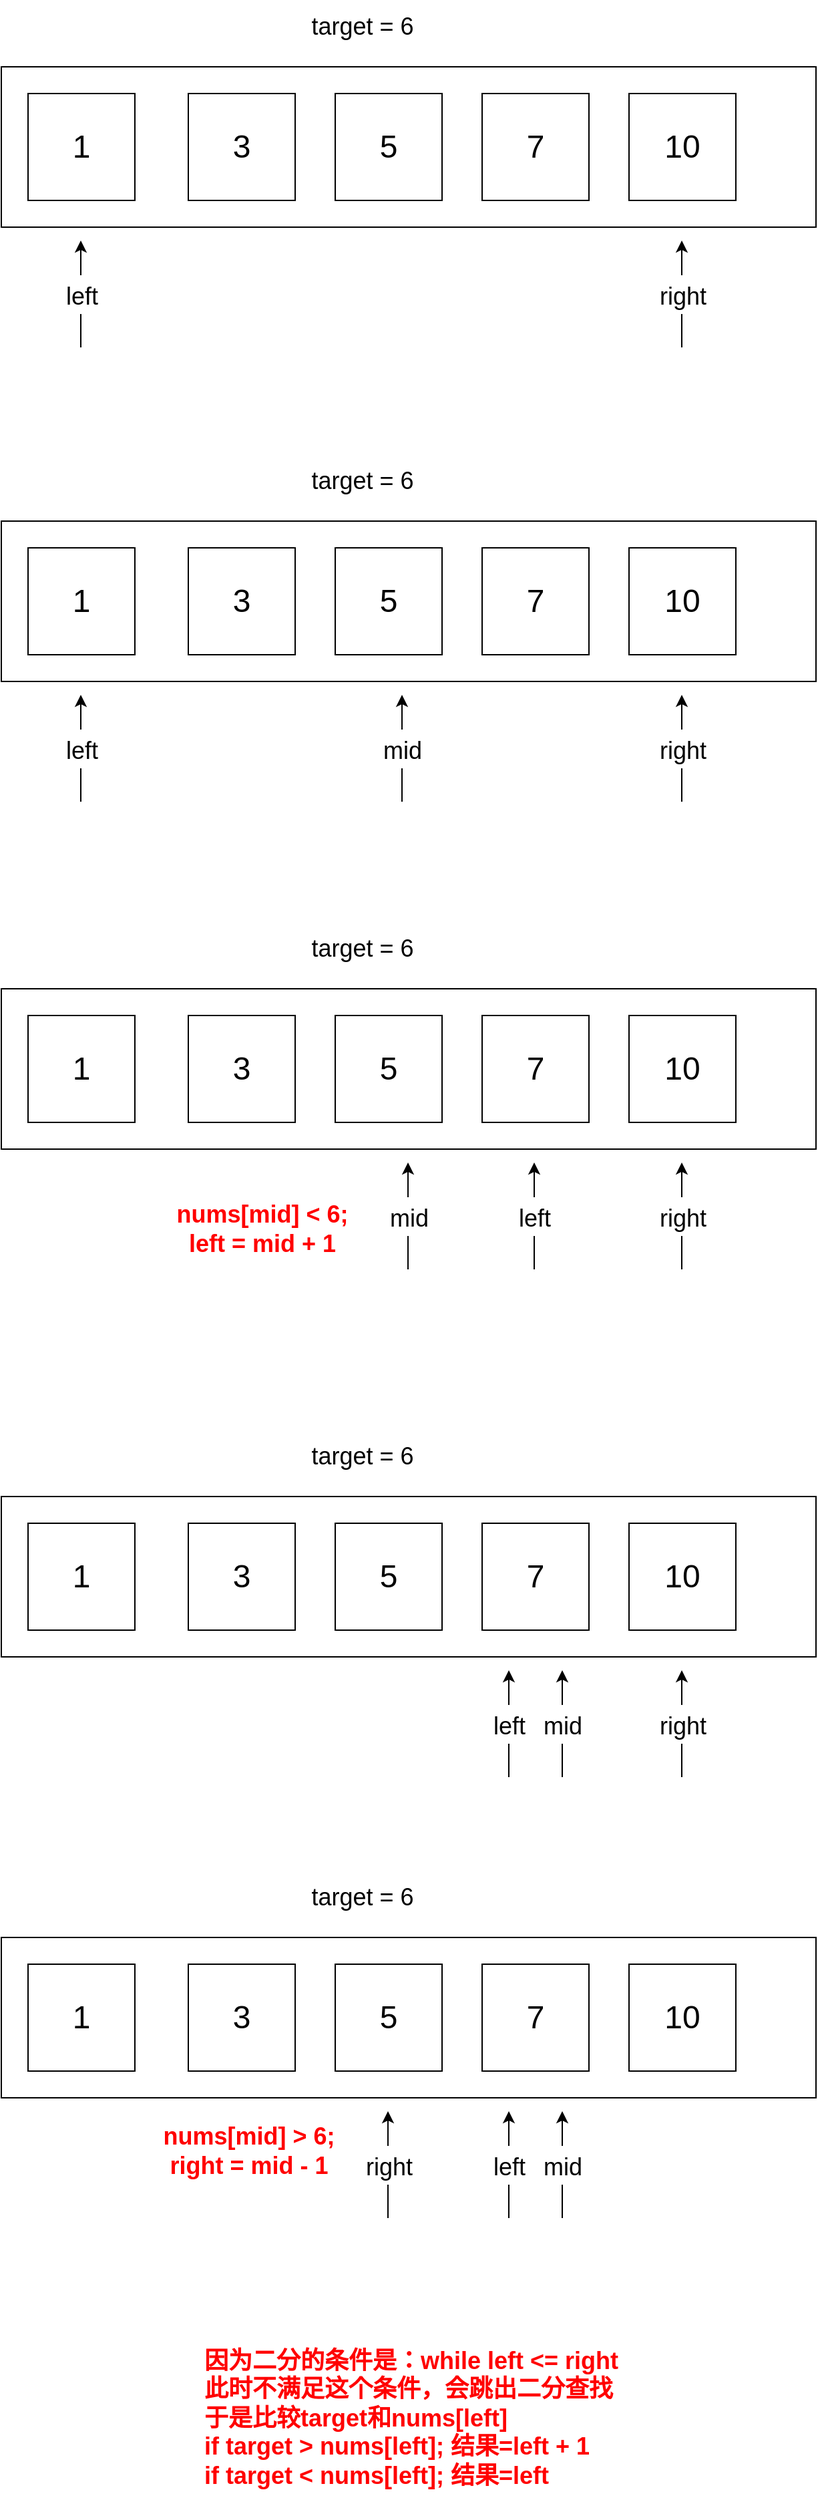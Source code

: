 <mxfile version="20.3.0" type="device"><diagram id="Gr1zIlbNBrqq1m1u6m8h" name="第 1 页"><mxGraphModel dx="1610" dy="823" grid="1" gridSize="10" guides="1" tooltips="1" connect="1" arrows="1" fold="1" page="1" pageScale="1" pageWidth="827" pageHeight="1169" math="0" shadow="0"><root><mxCell id="0"/><mxCell id="1" parent="0"/><mxCell id="R8UHlvJwbfJWtsWEk3i3-1" value="" style="rounded=0;whiteSpace=wrap;html=1;" vertex="1" parent="1"><mxGeometry x="-20" y="250" width="610" height="120" as="geometry"/></mxCell><mxCell id="R8UHlvJwbfJWtsWEk3i3-2" value="&lt;font style=&quot;font-size: 24px;&quot;&gt;1&lt;/font&gt;" style="whiteSpace=wrap;html=1;aspect=fixed;" vertex="1" parent="1"><mxGeometry y="270" width="80" height="80" as="geometry"/></mxCell><mxCell id="R8UHlvJwbfJWtsWEk3i3-3" value="&lt;font style=&quot;font-size: 24px;&quot;&gt;3&lt;/font&gt;" style="whiteSpace=wrap;html=1;aspect=fixed;" vertex="1" parent="1"><mxGeometry x="120" y="270" width="80" height="80" as="geometry"/></mxCell><mxCell id="R8UHlvJwbfJWtsWEk3i3-4" value="&lt;font style=&quot;font-size: 24px;&quot;&gt;5&lt;/font&gt;" style="whiteSpace=wrap;html=1;aspect=fixed;" vertex="1" parent="1"><mxGeometry x="230" y="270" width="80" height="80" as="geometry"/></mxCell><mxCell id="R8UHlvJwbfJWtsWEk3i3-5" value="&lt;font style=&quot;font-size: 24px;&quot;&gt;7&lt;/font&gt;" style="whiteSpace=wrap;html=1;aspect=fixed;" vertex="1" parent="1"><mxGeometry x="340" y="270" width="80" height="80" as="geometry"/></mxCell><mxCell id="R8UHlvJwbfJWtsWEk3i3-7" value="&lt;font style=&quot;font-size: 24px;&quot;&gt;10&lt;/font&gt;" style="whiteSpace=wrap;html=1;aspect=fixed;" vertex="1" parent="1"><mxGeometry x="450" y="270" width="80" height="80" as="geometry"/></mxCell><mxCell id="R8UHlvJwbfJWtsWEk3i3-9" value="" style="endArrow=classic;html=1;rounded=0;fontSize=24;" edge="1" parent="1"><mxGeometry width="50" height="50" relative="1" as="geometry"><mxPoint x="39.5" y="460" as="sourcePoint"/><mxPoint x="39.5" y="380" as="targetPoint"/></mxGeometry></mxCell><mxCell id="R8UHlvJwbfJWtsWEk3i3-12" value="&lt;span style=&quot;font-size: 18px;&quot;&gt;left&lt;/span&gt;" style="edgeLabel;html=1;align=center;verticalAlign=middle;resizable=0;points=[];fontSize=24;" vertex="1" connectable="0" parent="R8UHlvJwbfJWtsWEk3i3-9"><mxGeometry x="-0.35" y="1" relative="1" as="geometry"><mxPoint x="1" y="-14" as="offset"/></mxGeometry></mxCell><mxCell id="R8UHlvJwbfJWtsWEk3i3-15" value="" style="endArrow=classic;html=1;rounded=0;fontSize=24;" edge="1" parent="1"><mxGeometry width="50" height="50" relative="1" as="geometry"><mxPoint x="489.5" y="460" as="sourcePoint"/><mxPoint x="489.5" y="380" as="targetPoint"/></mxGeometry></mxCell><mxCell id="R8UHlvJwbfJWtsWEk3i3-16" value="&lt;span style=&quot;font-size: 18px;&quot;&gt;right&lt;/span&gt;" style="edgeLabel;html=1;align=center;verticalAlign=middle;resizable=0;points=[];fontSize=24;" vertex="1" connectable="0" parent="R8UHlvJwbfJWtsWEk3i3-15"><mxGeometry x="-0.35" y="1" relative="1" as="geometry"><mxPoint x="1" y="-14" as="offset"/></mxGeometry></mxCell><mxCell id="R8UHlvJwbfJWtsWEk3i3-17" value="target = 6" style="text;html=1;align=center;verticalAlign=middle;resizable=0;points=[];autosize=1;strokeColor=none;fillColor=none;fontSize=18;" vertex="1" parent="1"><mxGeometry x="200" y="200" width="100" height="40" as="geometry"/></mxCell><mxCell id="R8UHlvJwbfJWtsWEk3i3-18" value="" style="rounded=0;whiteSpace=wrap;html=1;" vertex="1" parent="1"><mxGeometry x="-20" y="590" width="610" height="120" as="geometry"/></mxCell><mxCell id="R8UHlvJwbfJWtsWEk3i3-19" value="&lt;font style=&quot;font-size: 24px;&quot;&gt;1&lt;/font&gt;" style="whiteSpace=wrap;html=1;aspect=fixed;" vertex="1" parent="1"><mxGeometry y="610" width="80" height="80" as="geometry"/></mxCell><mxCell id="R8UHlvJwbfJWtsWEk3i3-20" value="&lt;font style=&quot;font-size: 24px;&quot;&gt;3&lt;/font&gt;" style="whiteSpace=wrap;html=1;aspect=fixed;" vertex="1" parent="1"><mxGeometry x="120" y="610" width="80" height="80" as="geometry"/></mxCell><mxCell id="R8UHlvJwbfJWtsWEk3i3-21" value="&lt;font style=&quot;font-size: 24px;&quot;&gt;5&lt;/font&gt;" style="whiteSpace=wrap;html=1;aspect=fixed;" vertex="1" parent="1"><mxGeometry x="230" y="610" width="80" height="80" as="geometry"/></mxCell><mxCell id="R8UHlvJwbfJWtsWEk3i3-22" value="&lt;font style=&quot;font-size: 24px;&quot;&gt;7&lt;/font&gt;" style="whiteSpace=wrap;html=1;aspect=fixed;" vertex="1" parent="1"><mxGeometry x="340" y="610" width="80" height="80" as="geometry"/></mxCell><mxCell id="R8UHlvJwbfJWtsWEk3i3-23" value="&lt;font style=&quot;font-size: 24px;&quot;&gt;10&lt;/font&gt;" style="whiteSpace=wrap;html=1;aspect=fixed;" vertex="1" parent="1"><mxGeometry x="450" y="610" width="80" height="80" as="geometry"/></mxCell><mxCell id="R8UHlvJwbfJWtsWEk3i3-24" value="" style="endArrow=classic;html=1;rounded=0;fontSize=24;" edge="1" parent="1"><mxGeometry width="50" height="50" relative="1" as="geometry"><mxPoint x="39.5" y="800" as="sourcePoint"/><mxPoint x="39.5" y="720" as="targetPoint"/></mxGeometry></mxCell><mxCell id="R8UHlvJwbfJWtsWEk3i3-25" value="&lt;span style=&quot;font-size: 18px;&quot;&gt;left&lt;/span&gt;" style="edgeLabel;html=1;align=center;verticalAlign=middle;resizable=0;points=[];fontSize=24;" vertex="1" connectable="0" parent="R8UHlvJwbfJWtsWEk3i3-24"><mxGeometry x="-0.35" y="1" relative="1" as="geometry"><mxPoint x="1" y="-14" as="offset"/></mxGeometry></mxCell><mxCell id="R8UHlvJwbfJWtsWEk3i3-26" value="" style="endArrow=classic;html=1;rounded=0;fontSize=24;" edge="1" parent="1"><mxGeometry width="50" height="50" relative="1" as="geometry"><mxPoint x="489.5" y="800" as="sourcePoint"/><mxPoint x="489.5" y="720" as="targetPoint"/></mxGeometry></mxCell><mxCell id="R8UHlvJwbfJWtsWEk3i3-27" value="&lt;span style=&quot;font-size: 18px;&quot;&gt;right&lt;/span&gt;" style="edgeLabel;html=1;align=center;verticalAlign=middle;resizable=0;points=[];fontSize=24;" vertex="1" connectable="0" parent="R8UHlvJwbfJWtsWEk3i3-26"><mxGeometry x="-0.35" y="1" relative="1" as="geometry"><mxPoint x="1" y="-14" as="offset"/></mxGeometry></mxCell><mxCell id="R8UHlvJwbfJWtsWEk3i3-28" value="target = 6" style="text;html=1;align=center;verticalAlign=middle;resizable=0;points=[];autosize=1;strokeColor=none;fillColor=none;fontSize=18;" vertex="1" parent="1"><mxGeometry x="200" y="540" width="100" height="40" as="geometry"/></mxCell><mxCell id="R8UHlvJwbfJWtsWEk3i3-29" value="" style="endArrow=classic;html=1;rounded=0;fontSize=24;" edge="1" parent="1"><mxGeometry width="50" height="50" relative="1" as="geometry"><mxPoint x="280" y="800" as="sourcePoint"/><mxPoint x="280" y="720" as="targetPoint"/></mxGeometry></mxCell><mxCell id="R8UHlvJwbfJWtsWEk3i3-30" value="&lt;span style=&quot;font-size: 18px;&quot;&gt;mid&lt;/span&gt;" style="edgeLabel;html=1;align=center;verticalAlign=middle;resizable=0;points=[];fontSize=24;" vertex="1" connectable="0" parent="R8UHlvJwbfJWtsWEk3i3-29"><mxGeometry x="-0.35" y="1" relative="1" as="geometry"><mxPoint x="1" y="-14" as="offset"/></mxGeometry></mxCell><mxCell id="R8UHlvJwbfJWtsWEk3i3-31" value="" style="rounded=0;whiteSpace=wrap;html=1;" vertex="1" parent="1"><mxGeometry x="-20" y="940" width="610" height="120" as="geometry"/></mxCell><mxCell id="R8UHlvJwbfJWtsWEk3i3-32" value="&lt;font style=&quot;font-size: 24px;&quot;&gt;1&lt;/font&gt;" style="whiteSpace=wrap;html=1;aspect=fixed;" vertex="1" parent="1"><mxGeometry y="960" width="80" height="80" as="geometry"/></mxCell><mxCell id="R8UHlvJwbfJWtsWEk3i3-33" value="&lt;font style=&quot;font-size: 24px;&quot;&gt;3&lt;/font&gt;" style="whiteSpace=wrap;html=1;aspect=fixed;" vertex="1" parent="1"><mxGeometry x="120" y="960" width="80" height="80" as="geometry"/></mxCell><mxCell id="R8UHlvJwbfJWtsWEk3i3-34" value="&lt;font style=&quot;font-size: 24px;&quot;&gt;5&lt;/font&gt;" style="whiteSpace=wrap;html=1;aspect=fixed;" vertex="1" parent="1"><mxGeometry x="230" y="960" width="80" height="80" as="geometry"/></mxCell><mxCell id="R8UHlvJwbfJWtsWEk3i3-35" value="&lt;font style=&quot;font-size: 24px;&quot;&gt;7&lt;/font&gt;" style="whiteSpace=wrap;html=1;aspect=fixed;" vertex="1" parent="1"><mxGeometry x="340" y="960" width="80" height="80" as="geometry"/></mxCell><mxCell id="R8UHlvJwbfJWtsWEk3i3-36" value="&lt;font style=&quot;font-size: 24px;&quot;&gt;10&lt;/font&gt;" style="whiteSpace=wrap;html=1;aspect=fixed;" vertex="1" parent="1"><mxGeometry x="450" y="960" width="80" height="80" as="geometry"/></mxCell><mxCell id="R8UHlvJwbfJWtsWEk3i3-37" value="" style="endArrow=classic;html=1;rounded=0;fontSize=24;" edge="1" parent="1"><mxGeometry width="50" height="50" relative="1" as="geometry"><mxPoint x="379" y="1150" as="sourcePoint"/><mxPoint x="379" y="1070" as="targetPoint"/></mxGeometry></mxCell><mxCell id="R8UHlvJwbfJWtsWEk3i3-38" value="&lt;span style=&quot;font-size: 18px;&quot;&gt;left&lt;/span&gt;" style="edgeLabel;html=1;align=center;verticalAlign=middle;resizable=0;points=[];fontSize=24;" vertex="1" connectable="0" parent="R8UHlvJwbfJWtsWEk3i3-37"><mxGeometry x="-0.35" y="1" relative="1" as="geometry"><mxPoint x="1" y="-14" as="offset"/></mxGeometry></mxCell><mxCell id="R8UHlvJwbfJWtsWEk3i3-39" value="" style="endArrow=classic;html=1;rounded=0;fontSize=24;" edge="1" parent="1"><mxGeometry width="50" height="50" relative="1" as="geometry"><mxPoint x="489.5" y="1150" as="sourcePoint"/><mxPoint x="489.5" y="1070" as="targetPoint"/></mxGeometry></mxCell><mxCell id="R8UHlvJwbfJWtsWEk3i3-40" value="&lt;span style=&quot;font-size: 18px;&quot;&gt;right&lt;/span&gt;" style="edgeLabel;html=1;align=center;verticalAlign=middle;resizable=0;points=[];fontSize=24;" vertex="1" connectable="0" parent="R8UHlvJwbfJWtsWEk3i3-39"><mxGeometry x="-0.35" y="1" relative="1" as="geometry"><mxPoint x="1" y="-14" as="offset"/></mxGeometry></mxCell><mxCell id="R8UHlvJwbfJWtsWEk3i3-41" value="target = 6" style="text;html=1;align=center;verticalAlign=middle;resizable=0;points=[];autosize=1;strokeColor=none;fillColor=none;fontSize=18;" vertex="1" parent="1"><mxGeometry x="200" y="890" width="100" height="40" as="geometry"/></mxCell><mxCell id="R8UHlvJwbfJWtsWEk3i3-44" value="&lt;font color=&quot;#ff0000&quot;&gt;&lt;b&gt;nums[mid] &amp;lt; 6;&lt;br&gt;left = mid + 1&lt;/b&gt;&lt;/font&gt;" style="text;html=1;align=center;verticalAlign=middle;resizable=0;points=[];autosize=1;strokeColor=none;fillColor=none;fontSize=18;" vertex="1" parent="1"><mxGeometry x="100" y="1090" width="150" height="60" as="geometry"/></mxCell><mxCell id="R8UHlvJwbfJWtsWEk3i3-45" value="" style="rounded=0;whiteSpace=wrap;html=1;" vertex="1" parent="1"><mxGeometry x="-20" y="1320" width="610" height="120" as="geometry"/></mxCell><mxCell id="R8UHlvJwbfJWtsWEk3i3-46" value="&lt;font style=&quot;font-size: 24px;&quot;&gt;1&lt;/font&gt;" style="whiteSpace=wrap;html=1;aspect=fixed;" vertex="1" parent="1"><mxGeometry y="1340" width="80" height="80" as="geometry"/></mxCell><mxCell id="R8UHlvJwbfJWtsWEk3i3-47" value="&lt;font style=&quot;font-size: 24px;&quot;&gt;3&lt;/font&gt;" style="whiteSpace=wrap;html=1;aspect=fixed;" vertex="1" parent="1"><mxGeometry x="120" y="1340" width="80" height="80" as="geometry"/></mxCell><mxCell id="R8UHlvJwbfJWtsWEk3i3-48" value="&lt;font style=&quot;font-size: 24px;&quot;&gt;5&lt;/font&gt;" style="whiteSpace=wrap;html=1;aspect=fixed;" vertex="1" parent="1"><mxGeometry x="230" y="1340" width="80" height="80" as="geometry"/></mxCell><mxCell id="R8UHlvJwbfJWtsWEk3i3-49" value="&lt;font style=&quot;font-size: 24px;&quot;&gt;7&lt;/font&gt;" style="whiteSpace=wrap;html=1;aspect=fixed;" vertex="1" parent="1"><mxGeometry x="340" y="1340" width="80" height="80" as="geometry"/></mxCell><mxCell id="R8UHlvJwbfJWtsWEk3i3-50" value="&lt;font style=&quot;font-size: 24px;&quot;&gt;10&lt;/font&gt;" style="whiteSpace=wrap;html=1;aspect=fixed;" vertex="1" parent="1"><mxGeometry x="450" y="1340" width="80" height="80" as="geometry"/></mxCell><mxCell id="R8UHlvJwbfJWtsWEk3i3-51" value="" style="endArrow=classic;html=1;rounded=0;fontSize=24;" edge="1" parent="1"><mxGeometry width="50" height="50" relative="1" as="geometry"><mxPoint x="360" y="1530" as="sourcePoint"/><mxPoint x="360" y="1450" as="targetPoint"/></mxGeometry></mxCell><mxCell id="R8UHlvJwbfJWtsWEk3i3-52" value="&lt;span style=&quot;font-size: 18px;&quot;&gt;left&lt;/span&gt;" style="edgeLabel;html=1;align=center;verticalAlign=middle;resizable=0;points=[];fontSize=24;" vertex="1" connectable="0" parent="R8UHlvJwbfJWtsWEk3i3-51"><mxGeometry x="-0.35" y="1" relative="1" as="geometry"><mxPoint x="1" y="-14" as="offset"/></mxGeometry></mxCell><mxCell id="R8UHlvJwbfJWtsWEk3i3-53" value="" style="endArrow=classic;html=1;rounded=0;fontSize=24;" edge="1" parent="1"><mxGeometry width="50" height="50" relative="1" as="geometry"><mxPoint x="489.5" y="1530" as="sourcePoint"/><mxPoint x="489.5" y="1450" as="targetPoint"/></mxGeometry></mxCell><mxCell id="R8UHlvJwbfJWtsWEk3i3-54" value="&lt;span style=&quot;font-size: 18px;&quot;&gt;right&lt;/span&gt;" style="edgeLabel;html=1;align=center;verticalAlign=middle;resizable=0;points=[];fontSize=24;" vertex="1" connectable="0" parent="R8UHlvJwbfJWtsWEk3i3-53"><mxGeometry x="-0.35" y="1" relative="1" as="geometry"><mxPoint x="1" y="-14" as="offset"/></mxGeometry></mxCell><mxCell id="R8UHlvJwbfJWtsWEk3i3-55" value="target = 6" style="text;html=1;align=center;verticalAlign=middle;resizable=0;points=[];autosize=1;strokeColor=none;fillColor=none;fontSize=18;" vertex="1" parent="1"><mxGeometry x="200" y="1270" width="100" height="40" as="geometry"/></mxCell><mxCell id="R8UHlvJwbfJWtsWEk3i3-57" value="" style="endArrow=classic;html=1;rounded=0;fontSize=24;" edge="1" parent="1"><mxGeometry width="50" height="50" relative="1" as="geometry"><mxPoint x="400" y="1530" as="sourcePoint"/><mxPoint x="400" y="1450" as="targetPoint"/></mxGeometry></mxCell><mxCell id="R8UHlvJwbfJWtsWEk3i3-58" value="&lt;span style=&quot;font-size: 18px;&quot;&gt;mid&lt;/span&gt;" style="edgeLabel;html=1;align=center;verticalAlign=middle;resizable=0;points=[];fontSize=24;" vertex="1" connectable="0" parent="R8UHlvJwbfJWtsWEk3i3-57"><mxGeometry x="-0.35" y="1" relative="1" as="geometry"><mxPoint x="1" y="-14" as="offset"/></mxGeometry></mxCell><mxCell id="R8UHlvJwbfJWtsWEk3i3-60" value="" style="rounded=0;whiteSpace=wrap;html=1;" vertex="1" parent="1"><mxGeometry x="-20" y="1650" width="610" height="120" as="geometry"/></mxCell><mxCell id="R8UHlvJwbfJWtsWEk3i3-61" value="&lt;font style=&quot;font-size: 24px;&quot;&gt;1&lt;/font&gt;" style="whiteSpace=wrap;html=1;aspect=fixed;" vertex="1" parent="1"><mxGeometry y="1670" width="80" height="80" as="geometry"/></mxCell><mxCell id="R8UHlvJwbfJWtsWEk3i3-62" value="&lt;font style=&quot;font-size: 24px;&quot;&gt;3&lt;/font&gt;" style="whiteSpace=wrap;html=1;aspect=fixed;" vertex="1" parent="1"><mxGeometry x="120" y="1670" width="80" height="80" as="geometry"/></mxCell><mxCell id="R8UHlvJwbfJWtsWEk3i3-63" value="&lt;font style=&quot;font-size: 24px;&quot;&gt;5&lt;/font&gt;" style="whiteSpace=wrap;html=1;aspect=fixed;" vertex="1" parent="1"><mxGeometry x="230" y="1670" width="80" height="80" as="geometry"/></mxCell><mxCell id="R8UHlvJwbfJWtsWEk3i3-64" value="&lt;font style=&quot;font-size: 24px;&quot;&gt;7&lt;/font&gt;" style="whiteSpace=wrap;html=1;aspect=fixed;" vertex="1" parent="1"><mxGeometry x="340" y="1670" width="80" height="80" as="geometry"/></mxCell><mxCell id="R8UHlvJwbfJWtsWEk3i3-65" value="&lt;font style=&quot;font-size: 24px;&quot;&gt;10&lt;/font&gt;" style="whiteSpace=wrap;html=1;aspect=fixed;" vertex="1" parent="1"><mxGeometry x="450" y="1670" width="80" height="80" as="geometry"/></mxCell><mxCell id="R8UHlvJwbfJWtsWEk3i3-66" value="" style="endArrow=classic;html=1;rounded=0;fontSize=24;" edge="1" parent="1"><mxGeometry width="50" height="50" relative="1" as="geometry"><mxPoint x="360" y="1860" as="sourcePoint"/><mxPoint x="360" y="1780" as="targetPoint"/></mxGeometry></mxCell><mxCell id="R8UHlvJwbfJWtsWEk3i3-67" value="&lt;span style=&quot;font-size: 18px;&quot;&gt;left&lt;/span&gt;" style="edgeLabel;html=1;align=center;verticalAlign=middle;resizable=0;points=[];fontSize=24;" vertex="1" connectable="0" parent="R8UHlvJwbfJWtsWEk3i3-66"><mxGeometry x="-0.35" y="1" relative="1" as="geometry"><mxPoint x="1" y="-14" as="offset"/></mxGeometry></mxCell><mxCell id="R8UHlvJwbfJWtsWEk3i3-68" value="" style="endArrow=classic;html=1;rounded=0;fontSize=24;" edge="1" parent="1"><mxGeometry width="50" height="50" relative="1" as="geometry"><mxPoint x="269.5" y="1860" as="sourcePoint"/><mxPoint x="269.5" y="1780" as="targetPoint"/></mxGeometry></mxCell><mxCell id="R8UHlvJwbfJWtsWEk3i3-69" value="&lt;span style=&quot;font-size: 18px;&quot;&gt;right&lt;/span&gt;" style="edgeLabel;html=1;align=center;verticalAlign=middle;resizable=0;points=[];fontSize=24;" vertex="1" connectable="0" parent="R8UHlvJwbfJWtsWEk3i3-68"><mxGeometry x="-0.35" y="1" relative="1" as="geometry"><mxPoint x="1" y="-14" as="offset"/></mxGeometry></mxCell><mxCell id="R8UHlvJwbfJWtsWEk3i3-70" value="target = 6" style="text;html=1;align=center;verticalAlign=middle;resizable=0;points=[];autosize=1;strokeColor=none;fillColor=none;fontSize=18;" vertex="1" parent="1"><mxGeometry x="200" y="1600" width="100" height="40" as="geometry"/></mxCell><mxCell id="R8UHlvJwbfJWtsWEk3i3-71" value="" style="endArrow=classic;html=1;rounded=0;fontSize=24;" edge="1" parent="1"><mxGeometry width="50" height="50" relative="1" as="geometry"><mxPoint x="400" y="1860" as="sourcePoint"/><mxPoint x="400" y="1780" as="targetPoint"/></mxGeometry></mxCell><mxCell id="R8UHlvJwbfJWtsWEk3i3-72" value="&lt;span style=&quot;font-size: 18px;&quot;&gt;mid&lt;/span&gt;" style="edgeLabel;html=1;align=center;verticalAlign=middle;resizable=0;points=[];fontSize=24;" vertex="1" connectable="0" parent="R8UHlvJwbfJWtsWEk3i3-71"><mxGeometry x="-0.35" y="1" relative="1" as="geometry"><mxPoint x="1" y="-14" as="offset"/></mxGeometry></mxCell><mxCell id="R8UHlvJwbfJWtsWEk3i3-73" value="&lt;font color=&quot;#ff0000&quot;&gt;&lt;b&gt;nums[mid] &amp;gt; 6;&lt;br&gt;right = mid - 1&lt;/b&gt;&lt;/font&gt;" style="text;html=1;align=center;verticalAlign=middle;resizable=0;points=[];autosize=1;strokeColor=none;fillColor=none;fontSize=18;" vertex="1" parent="1"><mxGeometry x="90" y="1780" width="150" height="60" as="geometry"/></mxCell><mxCell id="R8UHlvJwbfJWtsWEk3i3-74" value="" style="endArrow=classic;html=1;rounded=0;fontSize=24;" edge="1" parent="1"><mxGeometry width="50" height="50" relative="1" as="geometry"><mxPoint x="284.5" y="1150" as="sourcePoint"/><mxPoint x="284.5" y="1070" as="targetPoint"/></mxGeometry></mxCell><mxCell id="R8UHlvJwbfJWtsWEk3i3-75" value="&lt;span style=&quot;font-size: 18px;&quot;&gt;mid&lt;/span&gt;" style="edgeLabel;html=1;align=center;verticalAlign=middle;resizable=0;points=[];fontSize=24;" vertex="1" connectable="0" parent="R8UHlvJwbfJWtsWEk3i3-74"><mxGeometry x="-0.35" y="1" relative="1" as="geometry"><mxPoint x="1" y="-14" as="offset"/></mxGeometry></mxCell><mxCell id="R8UHlvJwbfJWtsWEk3i3-76" value="&lt;b&gt;因为二分的条件是：while left &amp;lt;= right&lt;br&gt;此时不满足这个条件，会跳出二分查找&lt;br&gt;于是比较target和nums[left]&lt;br&gt;if target &amp;gt; nums[left]; 结果=left + 1&lt;br&gt;if target &amp;lt; nums[left]; 结果=left&lt;/b&gt;" style="text;html=1;align=left;verticalAlign=middle;resizable=0;points=[];autosize=1;strokeColor=none;fillColor=none;fontSize=18;fontColor=#FF0000;" vertex="1" parent="1"><mxGeometry x="130" y="1950" width="330" height="120" as="geometry"/></mxCell></root></mxGraphModel></diagram></mxfile>